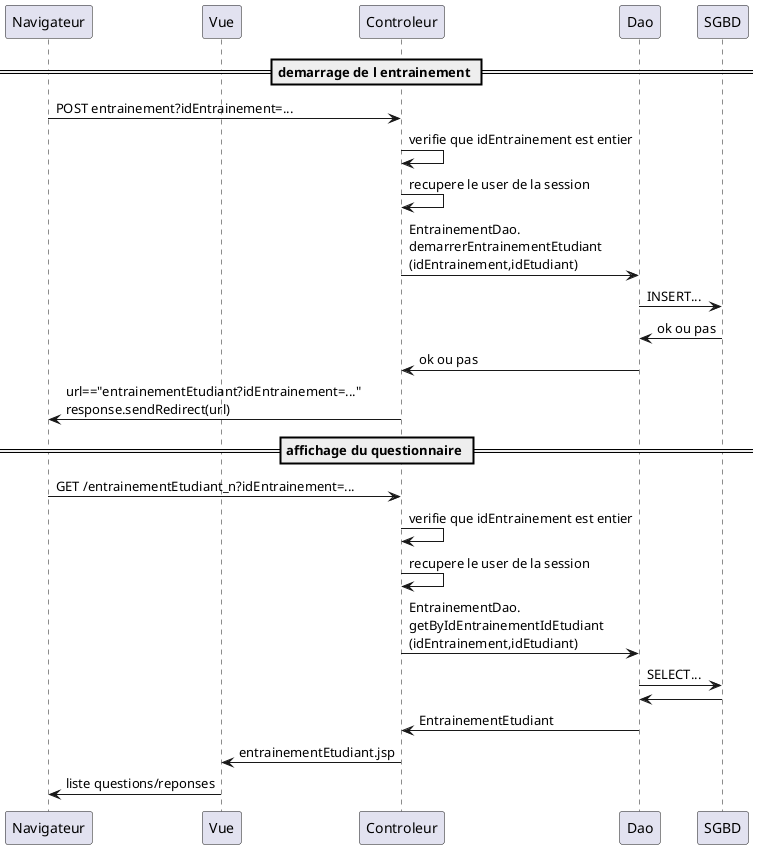 @startuml
' par défaut, les couches sont disposées dans l'ordre d'apparition
' nous utilison participant pour préciser qu'après Navigateur il y a Vue et non Controleur
participant Navigateur
participant Vue

== demarrage de l entrainement ==
Navigateur -> Controleur: POST entrainement?idEntrainement=...
Controleur -> Controleur: verifie que idEntrainement est entier 
Controleur -> Controleur: recupere le user de la session 
Controleur -> Dao: EntrainementDao.\ndemarrerEntrainementEtudiant\n(idEntrainement,idEtudiant)
Dao -> SGBD: INSERT...
SGBD -> Dao: ok ou pas
Dao -> Controleur: ok ou pas
Controleur -> Navigateur: url=="entrainementEtudiant?idEntrainement=..."\nresponse.sendRedirect(url)
== affichage du questionnaire ==
Navigateur -> Controleur: GET /entrainementEtudiant_n?idEntrainement=...
Controleur -> Controleur: verifie que idEntrainement est entier
Controleur -> Controleur: recupere le user de la session
Controleur -> Dao: EntrainementDao.\ngetByIdEntrainementIdEtudiant\n(idEntrainement,idEtudiant)
Dao -> SGBD: SELECT...
SGBD -> Dao: 
Dao -> Controleur: EntrainementEtudiant
Controleur -> Vue: entrainementEtudiant.jsp
Vue -> Navigateur: liste questions/reponses

@enduml

/' (commentaire sur plusieurs lignes, comme en Java, avec ' qui remplace *)
1ere étape
Créer le contrôleur et une vue minimale, et tester
Pour cela, créer une servlet MesCanauxServlet dans fr.siomassy2021.controller, avec
le chemin (utl) /mescanaux.
=> commit

2e étape
Mettre des canaux en dur dans le contrôleur,
et les afficher dans la JSP.
=> commit

3e étape
Appel de la Dao, qui construit la liste en dur
Le memberId est aussi mis en dur à 1
=> commit
'/
